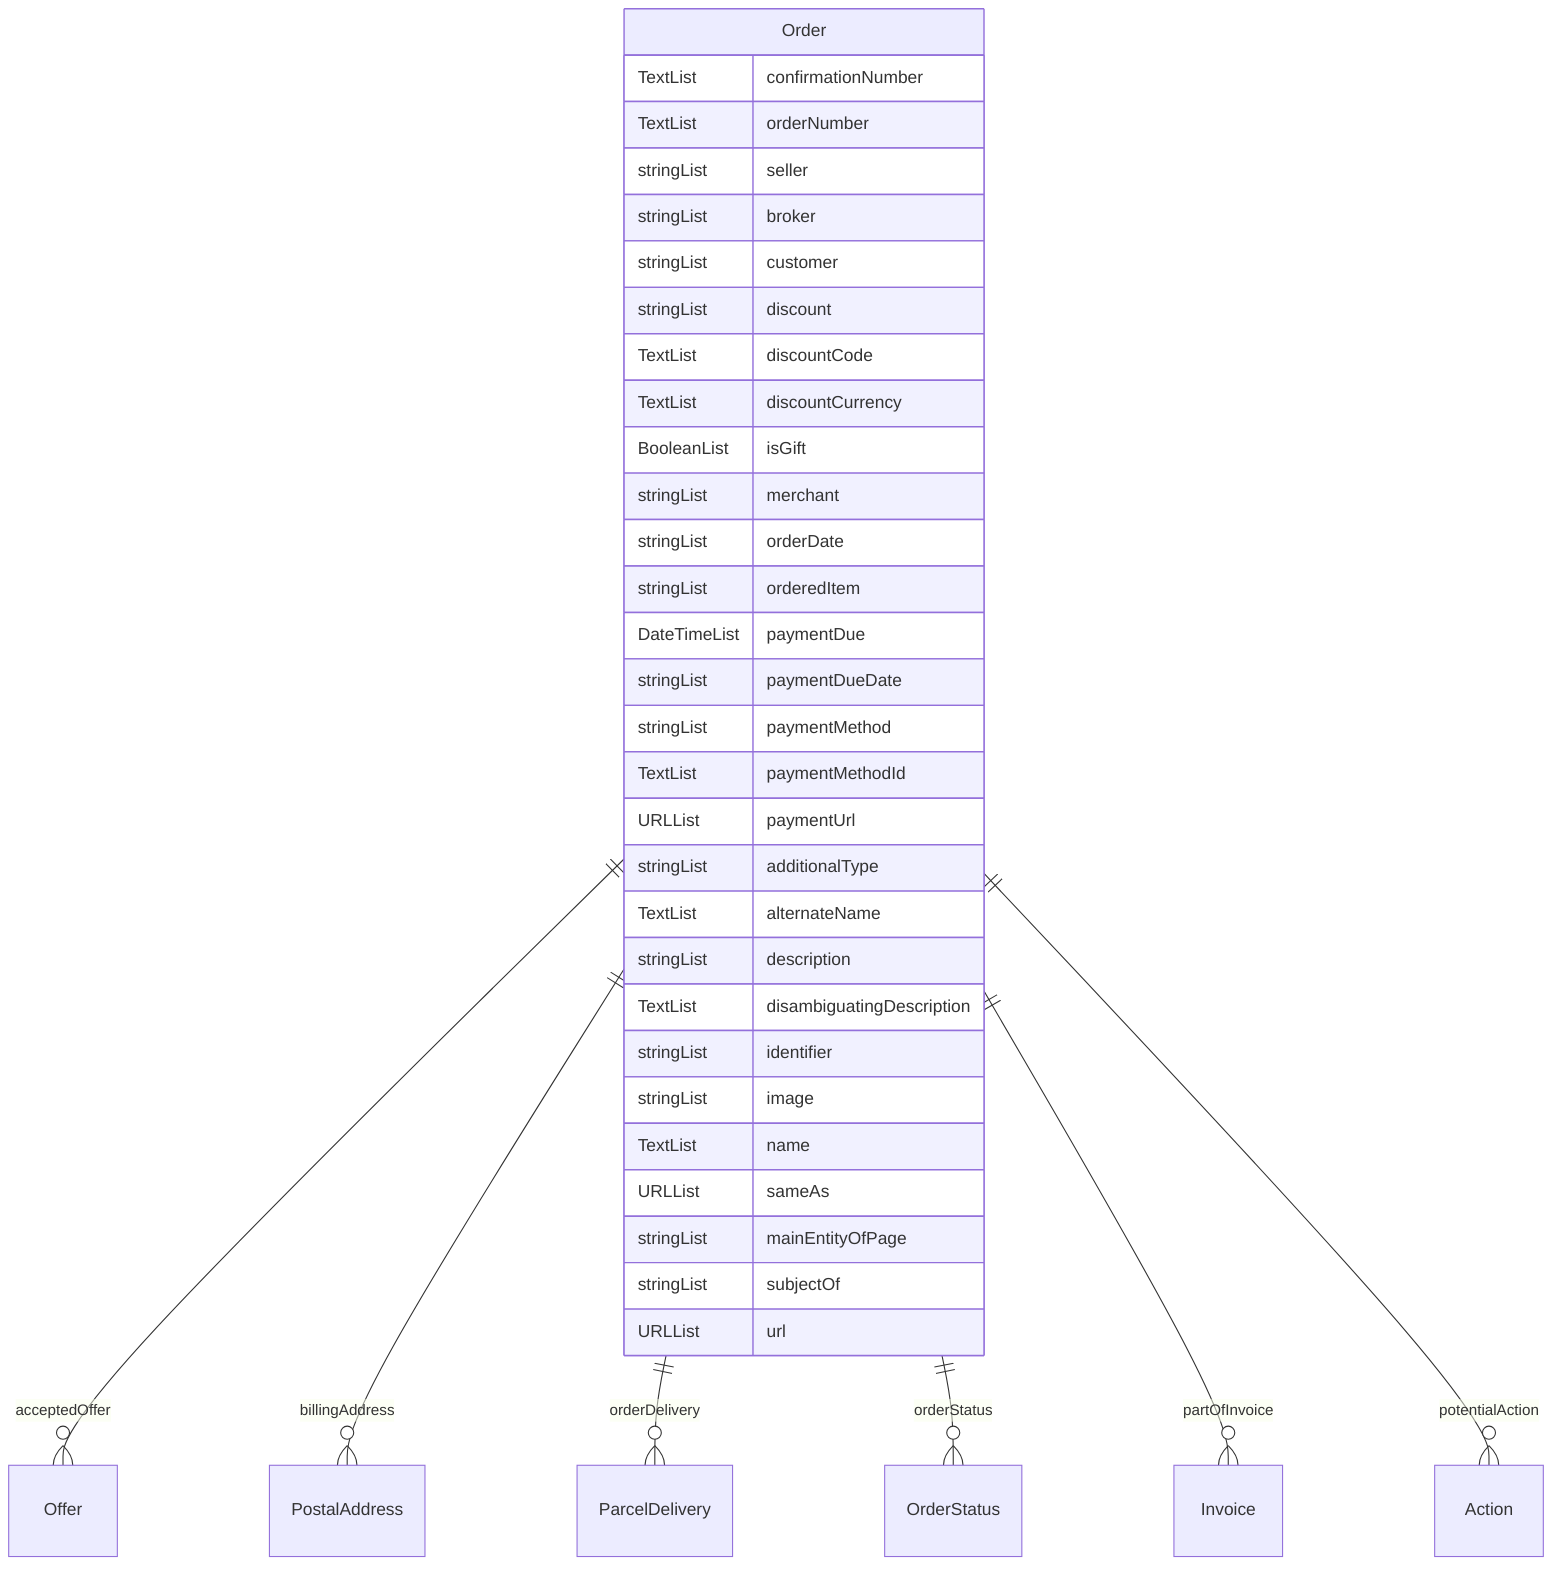 erDiagram
Order {
    TextList confirmationNumber  
    TextList orderNumber  
    stringList seller  
    stringList broker  
    stringList customer  
    stringList discount  
    TextList discountCode  
    TextList discountCurrency  
    BooleanList isGift  
    stringList merchant  
    stringList orderDate  
    stringList orderedItem  
    DateTimeList paymentDue  
    stringList paymentDueDate  
    stringList paymentMethod  
    TextList paymentMethodId  
    URLList paymentUrl  
    stringList additionalType  
    TextList alternateName  
    stringList description  
    TextList disambiguatingDescription  
    stringList identifier  
    stringList image  
    TextList name  
    URLList sameAs  
    stringList mainEntityOfPage  
    stringList subjectOf  
    URLList url  
}

Order ||--}o Offer : "acceptedOffer"
Order ||--}o PostalAddress : "billingAddress"
Order ||--}o ParcelDelivery : "orderDelivery"
Order ||--}o OrderStatus : "orderStatus"
Order ||--}o Invoice : "partOfInvoice"
Order ||--}o Action : "potentialAction"